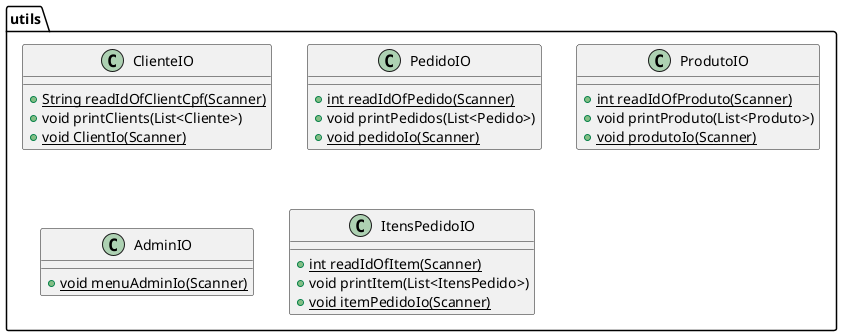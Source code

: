 @startuml
class utils.ClienteIO {
+ {static} String readIdOfClientCpf(Scanner)
+ void printClients(List<Cliente>)
+ {static} void ClientIo(Scanner)
}
class utils.PedidoIO {
+ {static} int readIdOfPedido(Scanner)
+ void printPedidos(List<Pedido>)
+ {static} void pedidoIo(Scanner)
}
class utils.ProdutoIO {
+ {static} int readIdOfProduto(Scanner)
+ void printProduto(List<Produto>)
+ {static} void produtoIo(Scanner)
}
class utils.AdminIO {
+ {static} void menuAdminIo(Scanner)
}
class utils.ItensPedidoIO {
+ {static} int readIdOfItem(Scanner)
+ void printItem(List<ItensPedido>)
+ {static} void itemPedidoIo(Scanner)
}
@enduml